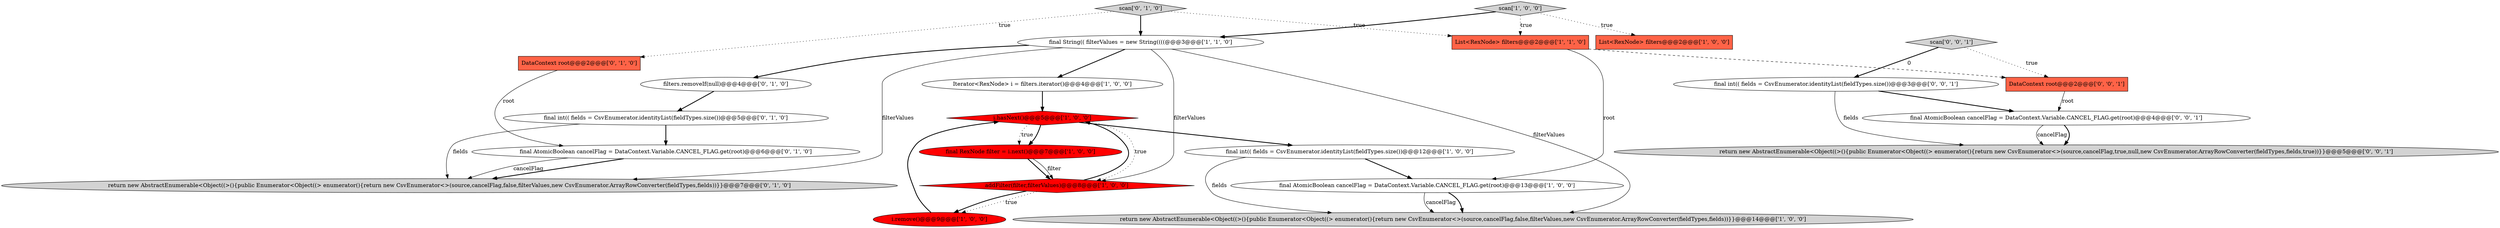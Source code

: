digraph {
16 [style = filled, label = "filters.removeIf(null)@@@4@@@['0', '1', '0']", fillcolor = white, shape = ellipse image = "AAA0AAABBB2BBB"];
22 [style = filled, label = "scan['0', '0', '1']", fillcolor = lightgray, shape = diamond image = "AAA0AAABBB3BBB"];
0 [style = filled, label = "List<RexNode> filters@@@2@@@['1', '0', '0']", fillcolor = tomato, shape = box image = "AAA0AAABBB1BBB"];
4 [style = filled, label = "scan['1', '0', '0']", fillcolor = lightgray, shape = diamond image = "AAA0AAABBB1BBB"];
14 [style = filled, label = "final int(( fields = CsvEnumerator.identityList(fieldTypes.size())@@@5@@@['0', '1', '0']", fillcolor = white, shape = ellipse image = "AAA0AAABBB2BBB"];
2 [style = filled, label = "final AtomicBoolean cancelFlag = DataContext.Variable.CANCEL_FLAG.get(root)@@@13@@@['1', '0', '0']", fillcolor = white, shape = ellipse image = "AAA0AAABBB1BBB"];
17 [style = filled, label = "scan['0', '1', '0']", fillcolor = lightgray, shape = diamond image = "AAA0AAABBB2BBB"];
7 [style = filled, label = "Iterator<RexNode> i = filters.iterator()@@@4@@@['1', '0', '0']", fillcolor = white, shape = ellipse image = "AAA0AAABBB1BBB"];
5 [style = filled, label = "List<RexNode> filters@@@2@@@['1', '1', '0']", fillcolor = tomato, shape = box image = "AAA0AAABBB1BBB"];
15 [style = filled, label = "return new AbstractEnumerable<Object((>(){public Enumerator<Object((> enumerator(){return new CsvEnumerator<>(source,cancelFlag,false,filterValues,new CsvEnumerator.ArrayRowConverter(fieldTypes,fields))}}@@@7@@@['0', '1', '0']", fillcolor = lightgray, shape = ellipse image = "AAA0AAABBB2BBB"];
12 [style = filled, label = "final AtomicBoolean cancelFlag = DataContext.Variable.CANCEL_FLAG.get(root)@@@6@@@['0', '1', '0']", fillcolor = white, shape = ellipse image = "AAA0AAABBB2BBB"];
18 [style = filled, label = "final int(( fields = CsvEnumerator.identityList(fieldTypes.size())@@@3@@@['0', '0', '1']", fillcolor = white, shape = ellipse image = "AAA0AAABBB3BBB"];
3 [style = filled, label = "final int(( fields = CsvEnumerator.identityList(fieldTypes.size())@@@12@@@['1', '0', '0']", fillcolor = white, shape = ellipse image = "AAA0AAABBB1BBB"];
21 [style = filled, label = "DataContext root@@@2@@@['0', '0', '1']", fillcolor = tomato, shape = box image = "AAA0AAABBB3BBB"];
19 [style = filled, label = "final AtomicBoolean cancelFlag = DataContext.Variable.CANCEL_FLAG.get(root)@@@4@@@['0', '0', '1']", fillcolor = white, shape = ellipse image = "AAA0AAABBB3BBB"];
10 [style = filled, label = "return new AbstractEnumerable<Object((>(){public Enumerator<Object((> enumerator(){return new CsvEnumerator<>(source,cancelFlag,false,filterValues,new CsvEnumerator.ArrayRowConverter(fieldTypes,fields))}}@@@14@@@['1', '0', '0']", fillcolor = lightgray, shape = ellipse image = "AAA0AAABBB1BBB"];
6 [style = filled, label = "final String(( filterValues = new String((((@@@3@@@['1', '1', '0']", fillcolor = white, shape = ellipse image = "AAA0AAABBB1BBB"];
11 [style = filled, label = "i.hasNext()@@@5@@@['1', '0', '0']", fillcolor = red, shape = diamond image = "AAA1AAABBB1BBB"];
9 [style = filled, label = "addFilter(filter,filterValues)@@@8@@@['1', '0', '0']", fillcolor = red, shape = diamond image = "AAA1AAABBB1BBB"];
13 [style = filled, label = "DataContext root@@@2@@@['0', '1', '0']", fillcolor = tomato, shape = box image = "AAA0AAABBB2BBB"];
1 [style = filled, label = "i.remove()@@@9@@@['1', '0', '0']", fillcolor = red, shape = ellipse image = "AAA1AAABBB1BBB"];
8 [style = filled, label = "final RexNode filter = i.next()@@@7@@@['1', '0', '0']", fillcolor = red, shape = ellipse image = "AAA1AAABBB1BBB"];
20 [style = filled, label = "return new AbstractEnumerable<Object((>(){public Enumerator<Object((> enumerator(){return new CsvEnumerator<>(source,cancelFlag,true,null,new CsvEnumerator.ArrayRowConverter(fieldTypes,fields,true))}}@@@5@@@['0', '0', '1']", fillcolor = lightgray, shape = ellipse image = "AAA0AAABBB3BBB"];
22->21 [style = dotted, label="true"];
4->5 [style = dotted, label="true"];
13->12 [style = solid, label="root"];
7->11 [style = bold, label=""];
9->11 [style = bold, label=""];
17->6 [style = bold, label=""];
4->6 [style = bold, label=""];
19->20 [style = bold, label=""];
4->0 [style = dotted, label="true"];
12->15 [style = bold, label=""];
18->19 [style = bold, label=""];
11->9 [style = dotted, label="true"];
5->2 [style = solid, label="root"];
19->20 [style = solid, label="cancelFlag"];
2->10 [style = bold, label=""];
3->10 [style = solid, label="fields"];
1->11 [style = bold, label=""];
6->15 [style = solid, label="filterValues"];
6->10 [style = solid, label="filterValues"];
12->15 [style = solid, label="cancelFlag"];
18->20 [style = solid, label="fields"];
22->18 [style = bold, label=""];
3->2 [style = bold, label=""];
6->9 [style = solid, label="filterValues"];
2->10 [style = solid, label="cancelFlag"];
11->3 [style = bold, label=""];
6->16 [style = bold, label=""];
14->12 [style = bold, label=""];
8->9 [style = bold, label=""];
9->1 [style = dotted, label="true"];
5->21 [style = dashed, label="0"];
11->8 [style = bold, label=""];
16->14 [style = bold, label=""];
11->8 [style = dotted, label="true"];
6->7 [style = bold, label=""];
9->1 [style = bold, label=""];
17->13 [style = dotted, label="true"];
14->15 [style = solid, label="fields"];
21->19 [style = solid, label="root"];
8->9 [style = solid, label="filter"];
17->5 [style = dotted, label="true"];
}
